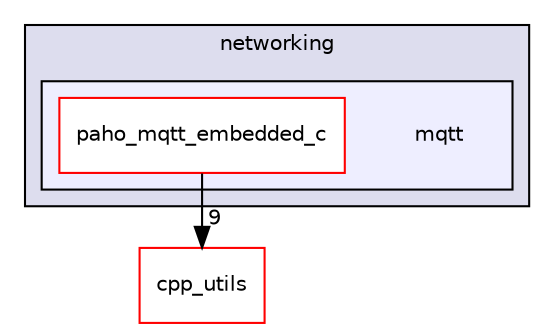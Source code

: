 digraph "esp32-snippets/networking/mqtt" {
  compound=true
  node [ fontsize="10", fontname="Helvetica"];
  edge [ labelfontsize="10", labelfontname="Helvetica"];
  subgraph clusterdir_e6509e8e306afd21d8371d681599573a {
    graph [ bgcolor="#ddddee", pencolor="black", label="networking" fontname="Helvetica", fontsize="10", URL="dir_e6509e8e306afd21d8371d681599573a.html"]
  subgraph clusterdir_bc0c0b9b7f6662c190af4a813f93d198 {
    graph [ bgcolor="#eeeeff", pencolor="black", label="" URL="dir_bc0c0b9b7f6662c190af4a813f93d198.html"];
    dir_bc0c0b9b7f6662c190af4a813f93d198 [shape=plaintext label="mqtt"];
    dir_f010d300aa4f2aca70794602db48245c [shape=box label="paho_mqtt_embedded_c" color="red" fillcolor="white" style="filled" URL="dir_f010d300aa4f2aca70794602db48245c.html"];
  }
  }
  dir_e66062f3a4d2a5b6b6746a6b0f9c85ac [shape=box label="cpp_utils" fillcolor="white" style="filled" color="red" URL="dir_e66062f3a4d2a5b6b6746a6b0f9c85ac.html"];
  dir_f010d300aa4f2aca70794602db48245c->dir_e66062f3a4d2a5b6b6746a6b0f9c85ac [headlabel="9", labeldistance=1.5 headhref="dir_000052_000062.html"];
}

